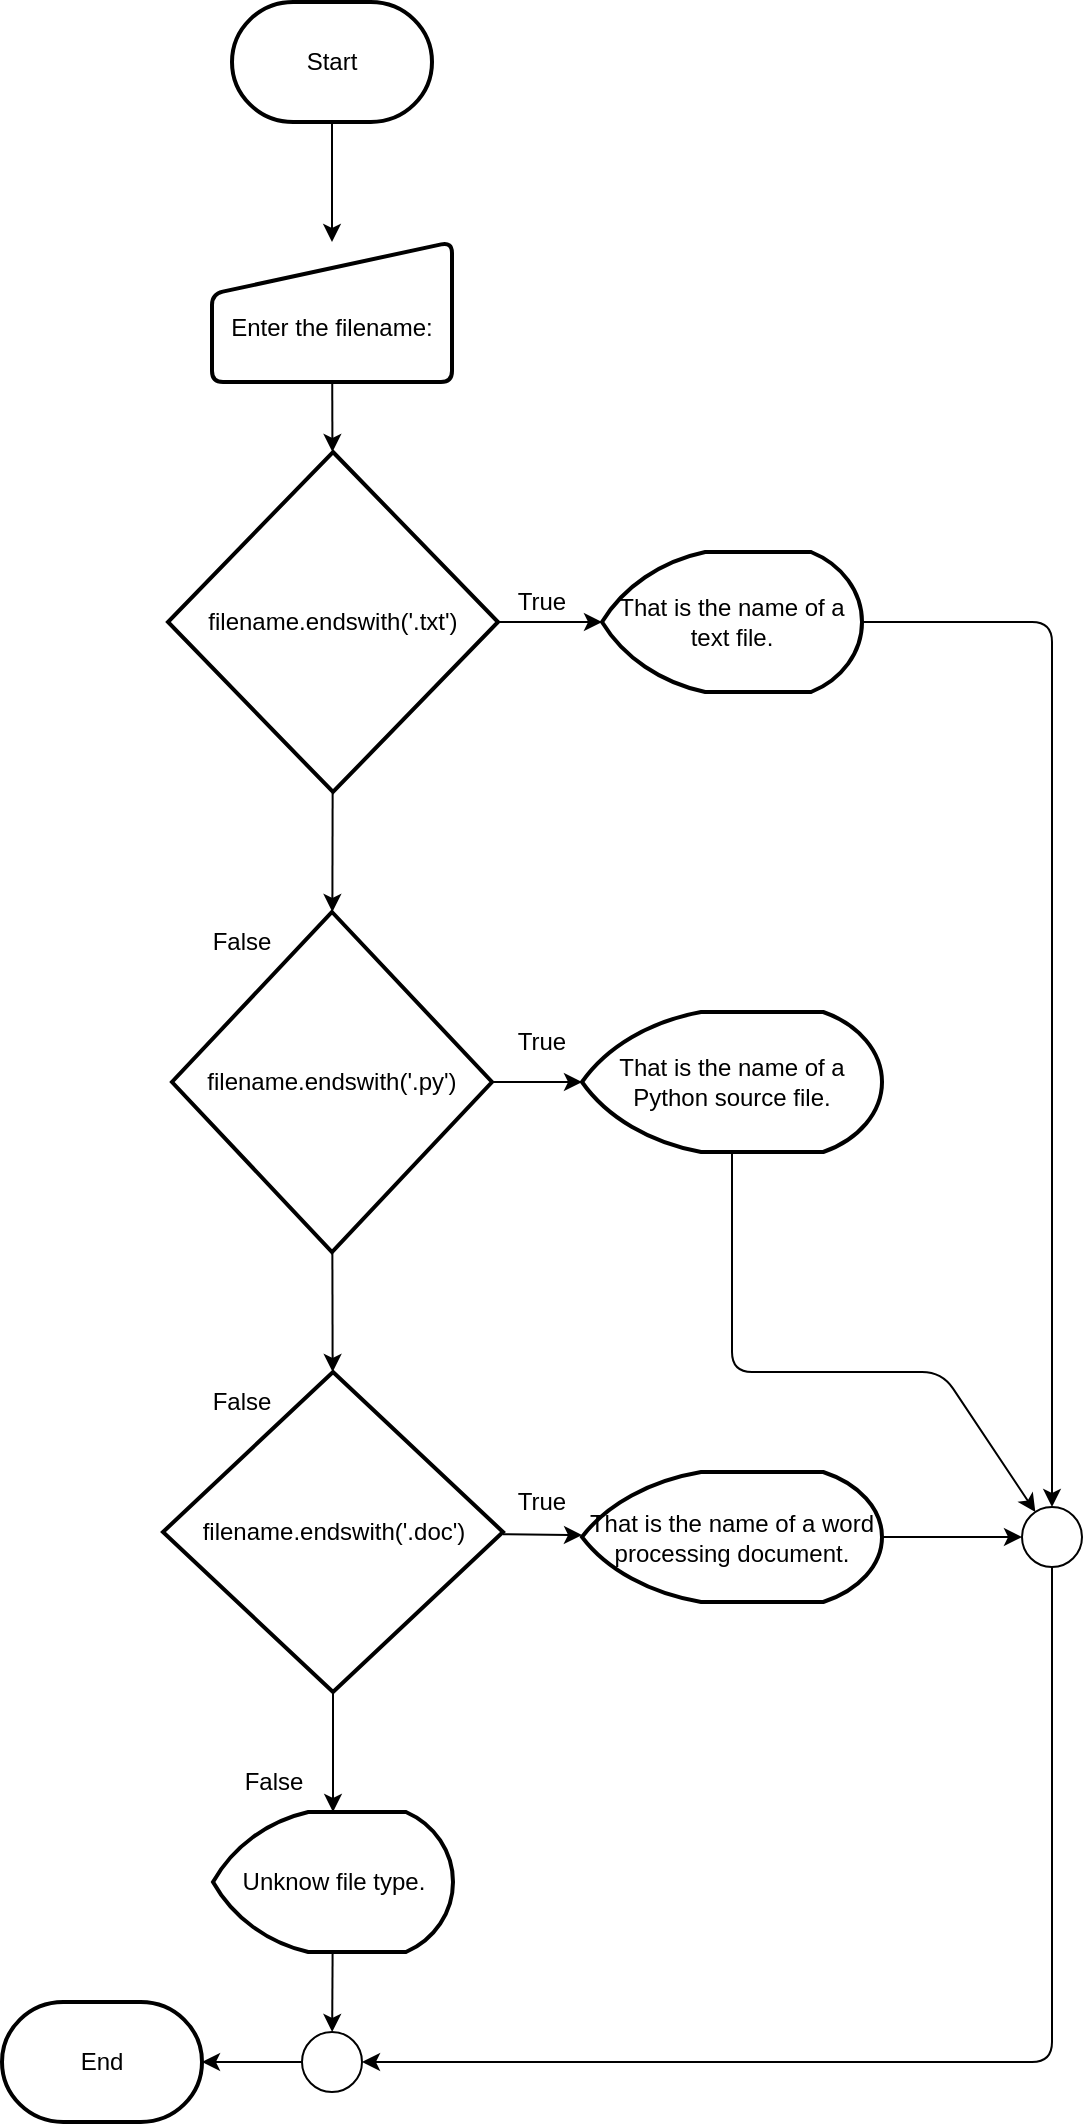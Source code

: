 <mxfile>
    <diagram id="cXmWDzlzLE_omVbikyaj" name="Page-1">
        <mxGraphModel dx="1398" dy="988" grid="1" gridSize="10" guides="1" tooltips="1" connect="1" arrows="1" fold="1" page="1" pageScale="1" pageWidth="850" pageHeight="1100" math="0" shadow="0">
            <root>
                <mxCell id="0"/>
                <mxCell id="1" parent="0"/>
                <mxCell id="4" value="" style="edgeStyle=none;html=1;" edge="1" parent="1" source="2" target="3">
                    <mxGeometry relative="1" as="geometry"/>
                </mxCell>
                <mxCell id="2" value="Start" style="strokeWidth=2;html=1;shape=mxgraph.flowchart.terminator;whiteSpace=wrap;" vertex="1" parent="1">
                    <mxGeometry x="375" y="15" width="100" height="60" as="geometry"/>
                </mxCell>
                <mxCell id="13" value="" style="edgeStyle=none;html=1;" edge="1" parent="1" source="3" target="5">
                    <mxGeometry relative="1" as="geometry"/>
                </mxCell>
                <mxCell id="3" value="&lt;br&gt;Enter the filename:" style="html=1;strokeWidth=2;shape=manualInput;whiteSpace=wrap;rounded=1;size=26;arcSize=11;" vertex="1" parent="1">
                    <mxGeometry x="365" y="135" width="120" height="70" as="geometry"/>
                </mxCell>
                <mxCell id="14" value="" style="edgeStyle=none;html=1;" edge="1" parent="1" source="5" target="7">
                    <mxGeometry relative="1" as="geometry"/>
                </mxCell>
                <mxCell id="19" value="" style="edgeStyle=none;html=1;" edge="1" parent="1" source="5" target="8">
                    <mxGeometry relative="1" as="geometry"/>
                </mxCell>
                <mxCell id="5" value="filename.endswith('.txt')" style="strokeWidth=2;html=1;shape=mxgraph.flowchart.decision;whiteSpace=wrap;" vertex="1" parent="1">
                    <mxGeometry x="343" y="240" width="165" height="170" as="geometry"/>
                </mxCell>
                <mxCell id="36" value="" style="edgeStyle=none;html=1;" edge="1" parent="1" source="6" target="35">
                    <mxGeometry relative="1" as="geometry"/>
                </mxCell>
                <mxCell id="6" value="" style="ellipse;whiteSpace=wrap;html=1;aspect=fixed;" vertex="1" parent="1">
                    <mxGeometry x="410" y="1030" width="30" height="30" as="geometry"/>
                </mxCell>
                <mxCell id="15" value="" style="edgeStyle=none;html=1;" edge="1" parent="1" source="7" target="10">
                    <mxGeometry relative="1" as="geometry"/>
                </mxCell>
                <mxCell id="18" value="" style="edgeStyle=none;html=1;" edge="1" parent="1" source="7" target="9">
                    <mxGeometry relative="1" as="geometry"/>
                </mxCell>
                <mxCell id="7" value="filename.endswith('.py')" style="strokeWidth=2;html=1;shape=mxgraph.flowchart.decision;whiteSpace=wrap;" vertex="1" parent="1">
                    <mxGeometry x="345" y="470" width="160" height="170" as="geometry"/>
                </mxCell>
                <mxCell id="29" style="edgeStyle=none;html=1;entryX=0.5;entryY=0;entryDx=0;entryDy=0;" edge="1" parent="1" source="8" target="28">
                    <mxGeometry relative="1" as="geometry">
                        <Array as="points">
                            <mxPoint x="785" y="325"/>
                        </Array>
                    </mxGeometry>
                </mxCell>
                <mxCell id="8" value="That is the name of a text file." style="strokeWidth=2;html=1;shape=mxgraph.flowchart.display;whiteSpace=wrap;" vertex="1" parent="1">
                    <mxGeometry x="560" y="290" width="130" height="70" as="geometry"/>
                </mxCell>
                <mxCell id="30" value="" style="edgeStyle=none;html=1;" edge="1" parent="1" source="9" target="28">
                    <mxGeometry relative="1" as="geometry">
                        <Array as="points">
                            <mxPoint x="625" y="700"/>
                            <mxPoint x="730" y="700"/>
                        </Array>
                    </mxGeometry>
                </mxCell>
                <mxCell id="9" value="That is the name of a Python source file." style="strokeWidth=2;html=1;shape=mxgraph.flowchart.display;whiteSpace=wrap;" vertex="1" parent="1">
                    <mxGeometry x="550" y="520" width="150" height="70" as="geometry"/>
                </mxCell>
                <mxCell id="16" value="" style="edgeStyle=none;html=1;" edge="1" parent="1" source="10" target="12">
                    <mxGeometry relative="1" as="geometry"/>
                </mxCell>
                <mxCell id="17" value="" style="edgeStyle=none;html=1;" edge="1" parent="1" source="10" target="11">
                    <mxGeometry relative="1" as="geometry"/>
                </mxCell>
                <mxCell id="10" value="filename.endswith('.doc')" style="strokeWidth=2;html=1;shape=mxgraph.flowchart.decision;whiteSpace=wrap;" vertex="1" parent="1">
                    <mxGeometry x="340.5" y="700" width="170" height="160" as="geometry"/>
                </mxCell>
                <mxCell id="32" value="" style="edgeStyle=none;html=1;" edge="1" parent="1" source="11" target="28">
                    <mxGeometry relative="1" as="geometry"/>
                </mxCell>
                <mxCell id="11" value="That is the name of a word processing document." style="strokeWidth=2;html=1;shape=mxgraph.flowchart.display;whiteSpace=wrap;" vertex="1" parent="1">
                    <mxGeometry x="550" y="750" width="150" height="65" as="geometry"/>
                </mxCell>
                <mxCell id="20" value="" style="edgeStyle=none;html=1;" edge="1" parent="1" source="12" target="6">
                    <mxGeometry relative="1" as="geometry"/>
                </mxCell>
                <mxCell id="12" value="Unknow file type." style="strokeWidth=2;html=1;shape=mxgraph.flowchart.display;whiteSpace=wrap;" vertex="1" parent="1">
                    <mxGeometry x="365.5" y="920" width="120" height="70" as="geometry"/>
                </mxCell>
                <mxCell id="21" value="True" style="text;html=1;strokeColor=none;fillColor=none;align=center;verticalAlign=middle;whiteSpace=wrap;rounded=0;" vertex="1" parent="1">
                    <mxGeometry x="500" y="300" width="60" height="30" as="geometry"/>
                </mxCell>
                <mxCell id="22" value="False" style="text;html=1;strokeColor=none;fillColor=none;align=center;verticalAlign=middle;whiteSpace=wrap;rounded=0;" vertex="1" parent="1">
                    <mxGeometry x="350" y="700" width="60" height="30" as="geometry"/>
                </mxCell>
                <mxCell id="24" value="False" style="text;html=1;strokeColor=none;fillColor=none;align=center;verticalAlign=middle;whiteSpace=wrap;rounded=0;" vertex="1" parent="1">
                    <mxGeometry x="350" y="470" width="60" height="30" as="geometry"/>
                </mxCell>
                <mxCell id="25" value="True" style="text;html=1;strokeColor=none;fillColor=none;align=center;verticalAlign=middle;whiteSpace=wrap;rounded=0;" vertex="1" parent="1">
                    <mxGeometry x="500" y="520" width="60" height="30" as="geometry"/>
                </mxCell>
                <mxCell id="26" value="True" style="text;html=1;strokeColor=none;fillColor=none;align=center;verticalAlign=middle;whiteSpace=wrap;rounded=0;" vertex="1" parent="1">
                    <mxGeometry x="500" y="750" width="60" height="30" as="geometry"/>
                </mxCell>
                <mxCell id="27" value="False" style="text;html=1;strokeColor=none;fillColor=none;align=center;verticalAlign=middle;whiteSpace=wrap;rounded=0;" vertex="1" parent="1">
                    <mxGeometry x="365.5" y="890" width="60" height="30" as="geometry"/>
                </mxCell>
                <mxCell id="33" style="edgeStyle=none;html=1;entryX=1;entryY=0.5;entryDx=0;entryDy=0;" edge="1" parent="1" source="28" target="6">
                    <mxGeometry relative="1" as="geometry">
                        <Array as="points">
                            <mxPoint x="785" y="1045"/>
                        </Array>
                    </mxGeometry>
                </mxCell>
                <mxCell id="28" value="" style="ellipse;whiteSpace=wrap;html=1;aspect=fixed;" vertex="1" parent="1">
                    <mxGeometry x="770" y="767.5" width="30" height="30" as="geometry"/>
                </mxCell>
                <mxCell id="35" value="End" style="strokeWidth=2;html=1;shape=mxgraph.flowchart.terminator;whiteSpace=wrap;" vertex="1" parent="1">
                    <mxGeometry x="260" y="1015" width="100" height="60" as="geometry"/>
                </mxCell>
            </root>
        </mxGraphModel>
    </diagram>
</mxfile>